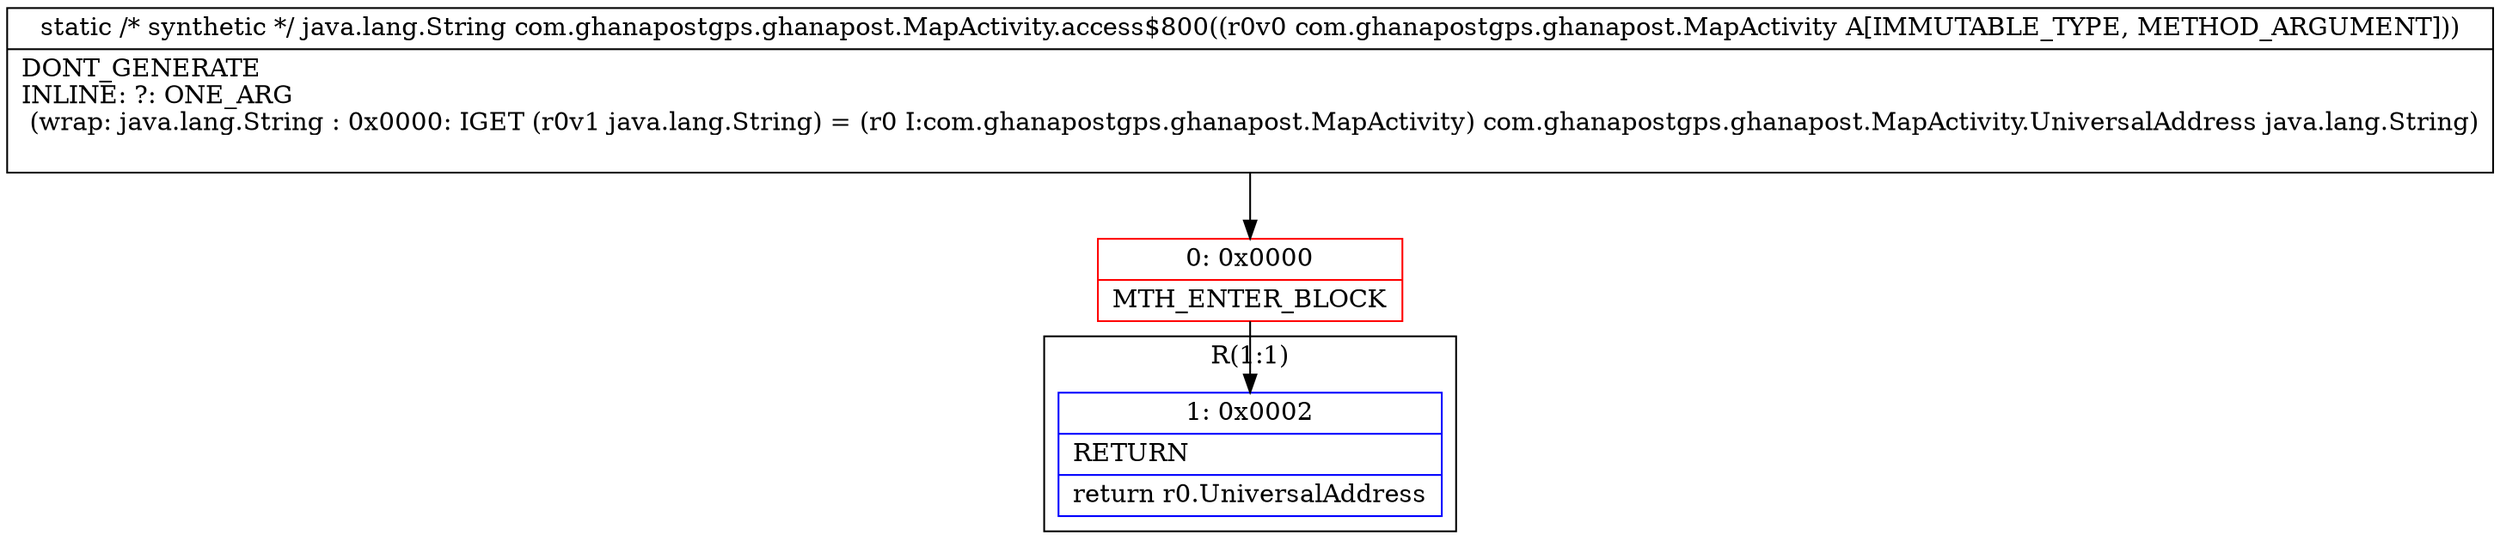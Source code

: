 digraph "CFG forcom.ghanapostgps.ghanapost.MapActivity.access$800(Lcom\/ghanapostgps\/ghanapost\/MapActivity;)Ljava\/lang\/String;" {
subgraph cluster_Region_1967737476 {
label = "R(1:1)";
node [shape=record,color=blue];
Node_1 [shape=record,label="{1\:\ 0x0002|RETURN\l|return r0.UniversalAddress\l}"];
}
Node_0 [shape=record,color=red,label="{0\:\ 0x0000|MTH_ENTER_BLOCK\l}"];
MethodNode[shape=record,label="{static \/* synthetic *\/ java.lang.String com.ghanapostgps.ghanapost.MapActivity.access$800((r0v0 com.ghanapostgps.ghanapost.MapActivity A[IMMUTABLE_TYPE, METHOD_ARGUMENT]))  | DONT_GENERATE\lINLINE: ?: ONE_ARG  \l  (wrap: java.lang.String : 0x0000: IGET  (r0v1 java.lang.String) = (r0 I:com.ghanapostgps.ghanapost.MapActivity) com.ghanapostgps.ghanapost.MapActivity.UniversalAddress java.lang.String)\l\l}"];
MethodNode -> Node_0;
Node_0 -> Node_1;
}

